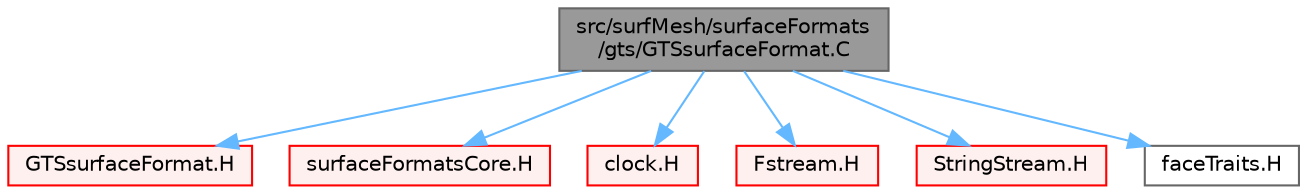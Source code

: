 digraph "src/surfMesh/surfaceFormats/gts/GTSsurfaceFormat.C"
{
 // LATEX_PDF_SIZE
  bgcolor="transparent";
  edge [fontname=Helvetica,fontsize=10,labelfontname=Helvetica,labelfontsize=10];
  node [fontname=Helvetica,fontsize=10,shape=box,height=0.2,width=0.4];
  Node1 [id="Node000001",label="src/surfMesh/surfaceFormats\l/gts/GTSsurfaceFormat.C",height=0.2,width=0.4,color="gray40", fillcolor="grey60", style="filled", fontcolor="black",tooltip=" "];
  Node1 -> Node2 [id="edge1_Node000001_Node000002",color="steelblue1",style="solid",tooltip=" "];
  Node2 [id="Node000002",label="GTSsurfaceFormat.H",height=0.2,width=0.4,color="red", fillcolor="#FFF0F0", style="filled",URL="$GTSsurfaceFormat_8H.html",tooltip=" "];
  Node1 -> Node262 [id="edge2_Node000001_Node000262",color="steelblue1",style="solid",tooltip=" "];
  Node262 [id="Node000262",label="surfaceFormatsCore.H",height=0.2,width=0.4,color="red", fillcolor="#FFF0F0", style="filled",URL="$surfaceFormatsCore_8H.html",tooltip=" "];
  Node1 -> Node268 [id="edge3_Node000001_Node000268",color="steelblue1",style="solid",tooltip=" "];
  Node268 [id="Node000268",label="clock.H",height=0.2,width=0.4,color="red", fillcolor="#FFF0F0", style="filled",URL="$clock_8H.html",tooltip=" "];
  Node1 -> Node270 [id="edge4_Node000001_Node000270",color="steelblue1",style="solid",tooltip=" "];
  Node270 [id="Node000270",label="Fstream.H",height=0.2,width=0.4,color="red", fillcolor="#FFF0F0", style="filled",URL="$Fstream_8H.html",tooltip=" "];
  Node1 -> Node275 [id="edge5_Node000001_Node000275",color="steelblue1",style="solid",tooltip=" "];
  Node275 [id="Node000275",label="StringStream.H",height=0.2,width=0.4,color="red", fillcolor="#FFF0F0", style="filled",URL="$StringStream_8H.html",tooltip="Input/output from string buffers."];
  Node1 -> Node277 [id="edge6_Node000001_Node000277",color="steelblue1",style="solid",tooltip=" "];
  Node277 [id="Node000277",label="faceTraits.H",height=0.2,width=0.4,color="grey40", fillcolor="white", style="filled",URL="$faceTraits_8H.html",tooltip=" "];
}
